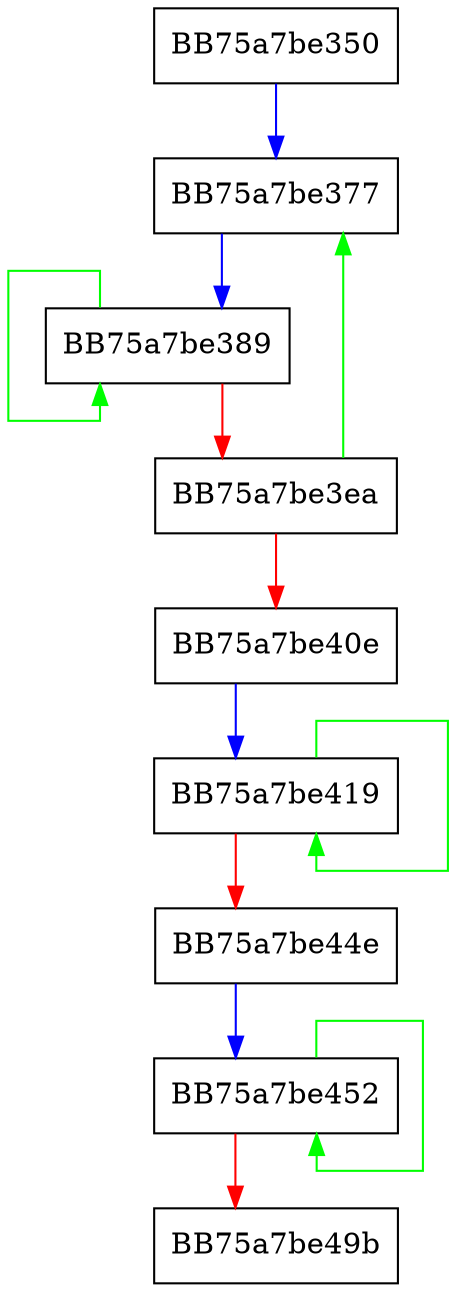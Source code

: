 digraph SymCryptFdef369MontgomeryReduceAsm {
  node [shape="box"];
  graph [splines=ortho];
  BB75a7be350 -> BB75a7be377 [color="blue"];
  BB75a7be377 -> BB75a7be389 [color="blue"];
  BB75a7be389 -> BB75a7be389 [color="green"];
  BB75a7be389 -> BB75a7be3ea [color="red"];
  BB75a7be3ea -> BB75a7be377 [color="green"];
  BB75a7be3ea -> BB75a7be40e [color="red"];
  BB75a7be40e -> BB75a7be419 [color="blue"];
  BB75a7be419 -> BB75a7be419 [color="green"];
  BB75a7be419 -> BB75a7be44e [color="red"];
  BB75a7be44e -> BB75a7be452 [color="blue"];
  BB75a7be452 -> BB75a7be452 [color="green"];
  BB75a7be452 -> BB75a7be49b [color="red"];
}